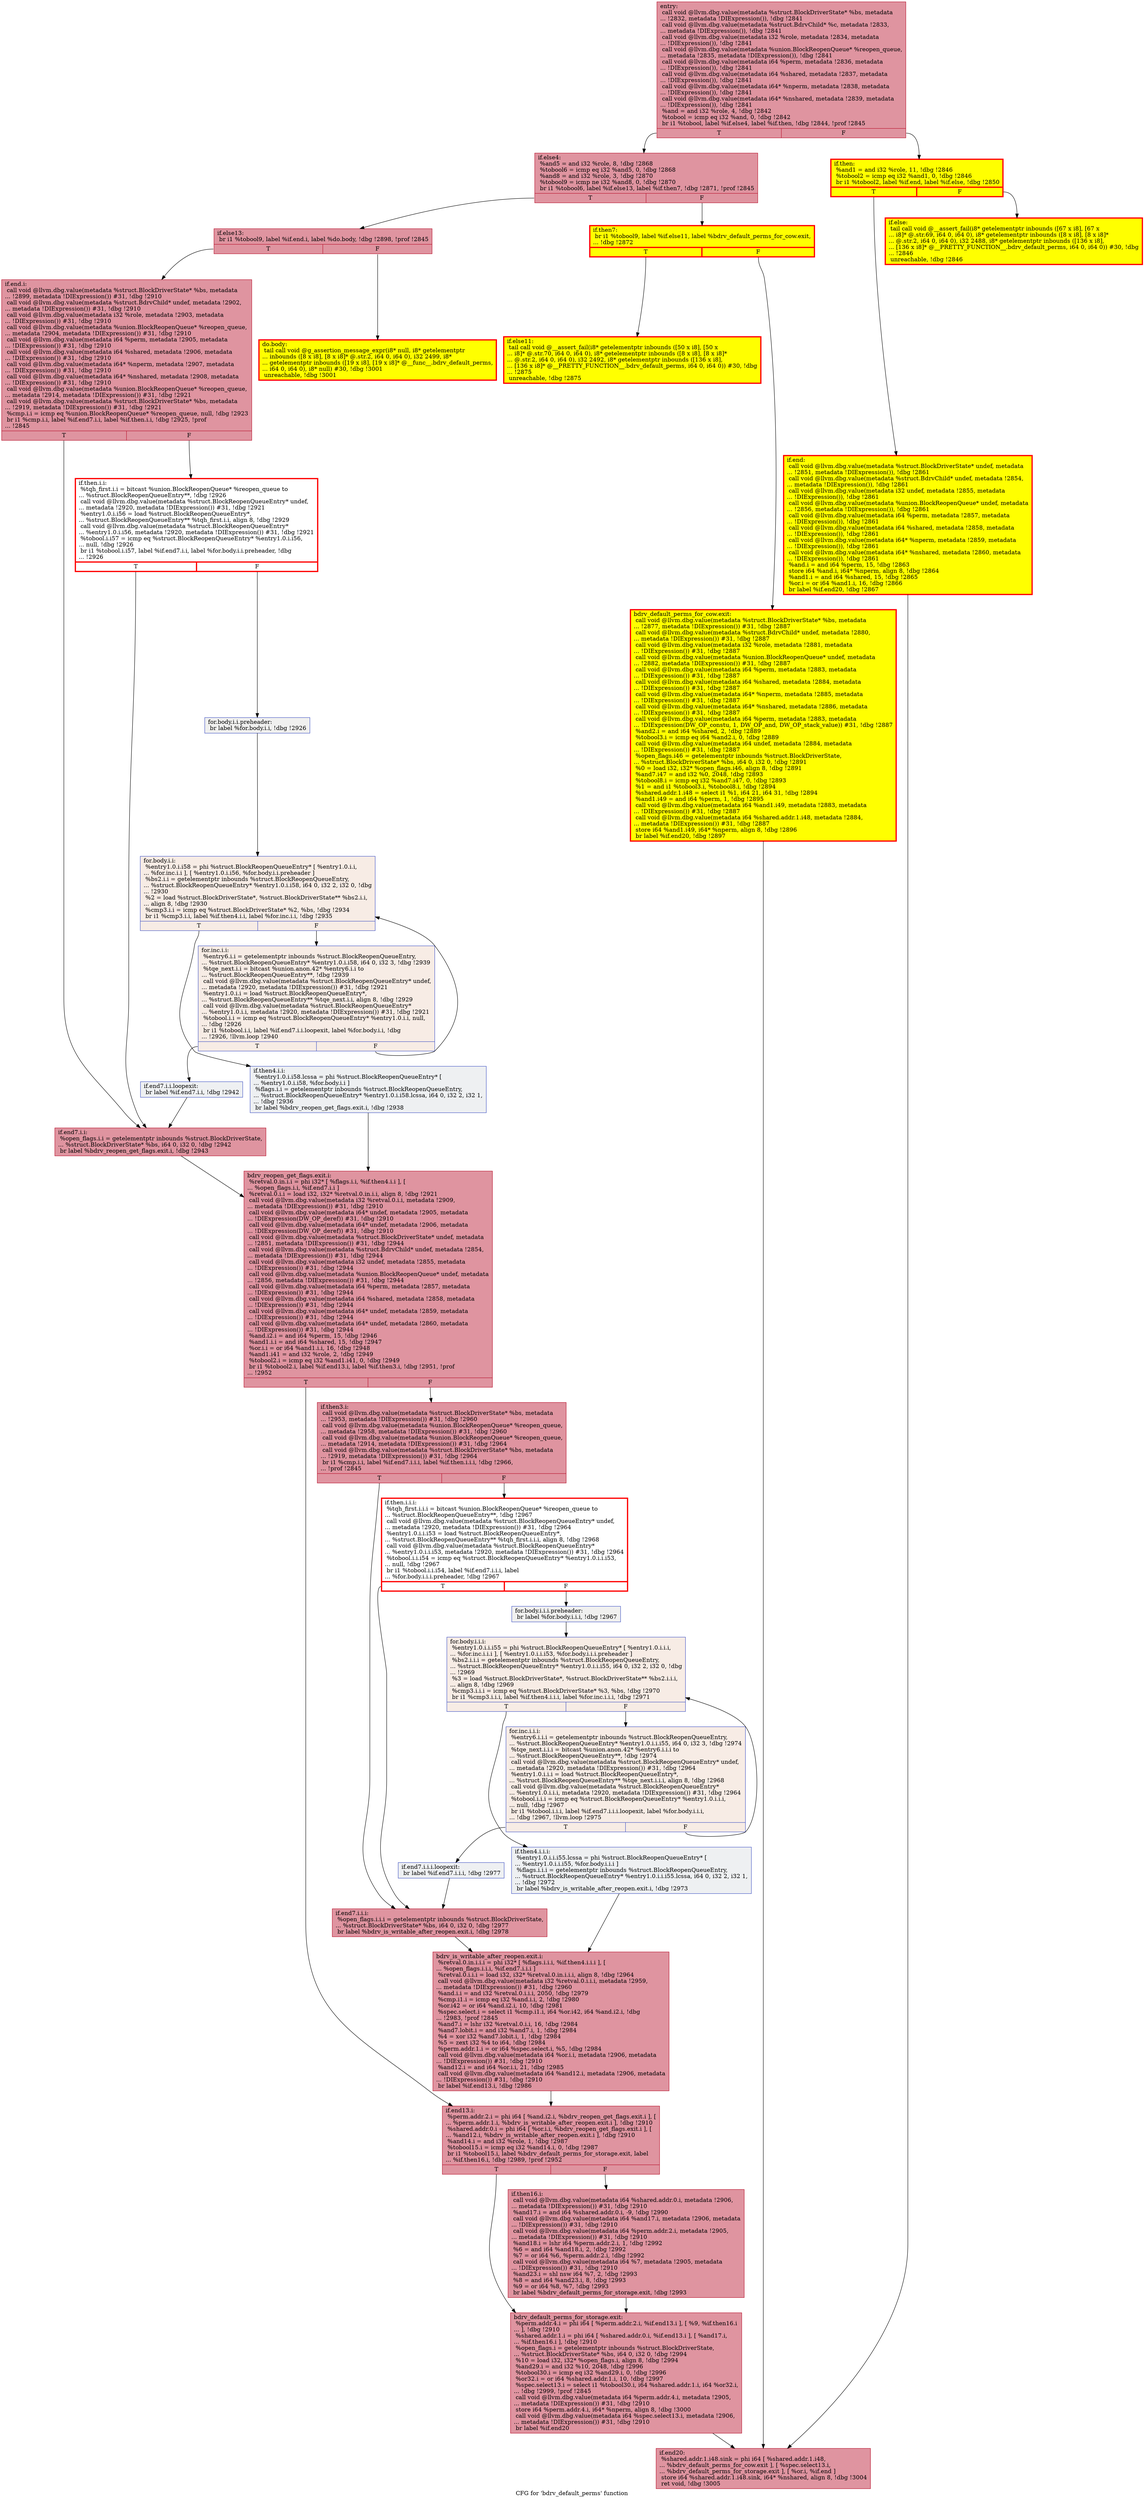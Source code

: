 digraph "CFG for 'bdrv_default_perms' function" {
	label="CFG for 'bdrv_default_perms' function";

	Node0x55906e36ca10 [shape=record,color="#b70d28ff", style=filled, fillcolor="#b70d2870",label="{entry:\l  call void @llvm.dbg.value(metadata %struct.BlockDriverState* %bs, metadata\l... !2832, metadata !DIExpression()), !dbg !2841\l  call void @llvm.dbg.value(metadata %struct.BdrvChild* %c, metadata !2833,\l... metadata !DIExpression()), !dbg !2841\l  call void @llvm.dbg.value(metadata i32 %role, metadata !2834, metadata\l... !DIExpression()), !dbg !2841\l  call void @llvm.dbg.value(metadata %union.BlockReopenQueue* %reopen_queue,\l... metadata !2835, metadata !DIExpression()), !dbg !2841\l  call void @llvm.dbg.value(metadata i64 %perm, metadata !2836, metadata\l... !DIExpression()), !dbg !2841\l  call void @llvm.dbg.value(metadata i64 %shared, metadata !2837, metadata\l... !DIExpression()), !dbg !2841\l  call void @llvm.dbg.value(metadata i64* %nperm, metadata !2838, metadata\l... !DIExpression()), !dbg !2841\l  call void @llvm.dbg.value(metadata i64* %nshared, metadata !2839, metadata\l... !DIExpression()), !dbg !2841\l  %and = and i32 %role, 4, !dbg !2842\l  %tobool = icmp eq i32 %and, 0, !dbg !2842\l  br i1 %tobool, label %if.else4, label %if.then, !dbg !2844, !prof !2845\l|{<s0>T|<s1>F}}"];
	Node0x55906e36ca10:s0 -> Node0x55906e371370;
	Node0x55906e36ca10:s1 -> Node0x55906e371290;
	Node0x55906e371290 [shape=record,penwidth=3.0, style="filled", color="red", fillcolor="yellow",label="{if.then:                                          \l  %and1 = and i32 %role, 11, !dbg !2846\l  %tobool2 = icmp eq i32 %and1, 0, !dbg !2846\l  br i1 %tobool2, label %if.end, label %if.else, !dbg !2850\l|{<s0>T|<s1>F}}"];
	Node0x55906e371290:s0 -> Node0x55906e37a1b0;
	Node0x55906e371290:s1 -> Node0x55906e37a220;
	Node0x55906e37a220 [shape=record,penwidth=3.0, style="filled", color="red", fillcolor="yellow",label="{if.else:                                          \l  tail call void @__assert_fail(i8* getelementptr inbounds ([67 x i8], [67 x\l... i8]* @.str.69, i64 0, i64 0), i8* getelementptr inbounds ([8 x i8], [8 x i8]*\l... @.str.2, i64 0, i64 0), i32 2488, i8* getelementptr inbounds ([136 x i8],\l... [136 x i8]* @__PRETTY_FUNCTION__.bdrv_default_perms, i64 0, i64 0)) #30, !dbg\l... !2846\l  unreachable, !dbg !2846\l}"];
	Node0x55906e37a1b0 [shape=record,penwidth=3.0, style="filled", color="red", fillcolor="yellow",label="{if.end:                                           \l  call void @llvm.dbg.value(metadata %struct.BlockDriverState* undef, metadata\l... !2851, metadata !DIExpression()), !dbg !2861\l  call void @llvm.dbg.value(metadata %struct.BdrvChild* undef, metadata !2854,\l... metadata !DIExpression()), !dbg !2861\l  call void @llvm.dbg.value(metadata i32 undef, metadata !2855, metadata\l... !DIExpression()), !dbg !2861\l  call void @llvm.dbg.value(metadata %union.BlockReopenQueue* undef, metadata\l... !2856, metadata !DIExpression()), !dbg !2861\l  call void @llvm.dbg.value(metadata i64 %perm, metadata !2857, metadata\l... !DIExpression()), !dbg !2861\l  call void @llvm.dbg.value(metadata i64 %shared, metadata !2858, metadata\l... !DIExpression()), !dbg !2861\l  call void @llvm.dbg.value(metadata i64* %nperm, metadata !2859, metadata\l... !DIExpression()), !dbg !2861\l  call void @llvm.dbg.value(metadata i64* %nshared, metadata !2860, metadata\l... !DIExpression()), !dbg !2861\l  %and.i = and i64 %perm, 15, !dbg !2863\l  store i64 %and.i, i64* %nperm, align 8, !dbg !2864\l  %and1.i = and i64 %shared, 15, !dbg !2865\l  %or.i = or i64 %and1.i, 16, !dbg !2866\l  br label %if.end20, !dbg !2867\l}"];
	Node0x55906e37a1b0 -> Node0x55906e371300;
	Node0x55906e371370 [shape=record,color="#b70d28ff", style=filled, fillcolor="#b70d2870",label="{if.else4:                                         \l  %and5 = and i32 %role, 8, !dbg !2868\l  %tobool6 = icmp eq i32 %and5, 0, !dbg !2868\l  %and8 = and i32 %role, 3, !dbg !2870\l  %tobool9 = icmp ne i32 %and8, 0, !dbg !2870\l  br i1 %tobool6, label %if.else13, label %if.then7, !dbg !2871, !prof !2845\l|{<s0>T|<s1>F}}"];
	Node0x55906e371370:s0 -> Node0x55906e37d1b0;
	Node0x55906e371370:s1 -> Node0x55906e35c300;
	Node0x55906e35c300 [shape=record,penwidth=3.0, style="filled", color="red", fillcolor="yellow",label="{if.then7:                                         \l  br i1 %tobool9, label %if.else11, label %bdrv_default_perms_for_cow.exit,\l... !dbg !2872\l|{<s0>T|<s1>F}}"];
	Node0x55906e35c300:s0 -> Node0x55906e37d610;
	Node0x55906e35c300:s1 -> Node0x55906e346310;
	Node0x55906e37d610 [shape=record,penwidth=3.0, style="filled", color="red", fillcolor="yellow",label="{if.else11:                                        \l  tail call void @__assert_fail(i8* getelementptr inbounds ([50 x i8], [50 x\l... i8]* @.str.70, i64 0, i64 0), i8* getelementptr inbounds ([8 x i8], [8 x i8]*\l... @.str.2, i64 0, i64 0), i32 2492, i8* getelementptr inbounds ([136 x i8],\l... [136 x i8]* @__PRETTY_FUNCTION__.bdrv_default_perms, i64 0, i64 0)) #30, !dbg\l... !2875\l  unreachable, !dbg !2875\l}"];
	Node0x55906e346310 [shape=record,penwidth=3.0, style="filled", color="red", fillcolor="yellow",label="{bdrv_default_perms_for_cow.exit:                  \l  call void @llvm.dbg.value(metadata %struct.BlockDriverState* %bs, metadata\l... !2877, metadata !DIExpression()) #31, !dbg !2887\l  call void @llvm.dbg.value(metadata %struct.BdrvChild* undef, metadata !2880,\l... metadata !DIExpression()) #31, !dbg !2887\l  call void @llvm.dbg.value(metadata i32 %role, metadata !2881, metadata\l... !DIExpression()) #31, !dbg !2887\l  call void @llvm.dbg.value(metadata %union.BlockReopenQueue* undef, metadata\l... !2882, metadata !DIExpression()) #31, !dbg !2887\l  call void @llvm.dbg.value(metadata i64 %perm, metadata !2883, metadata\l... !DIExpression()) #31, !dbg !2887\l  call void @llvm.dbg.value(metadata i64 %shared, metadata !2884, metadata\l... !DIExpression()) #31, !dbg !2887\l  call void @llvm.dbg.value(metadata i64* %nperm, metadata !2885, metadata\l... !DIExpression()) #31, !dbg !2887\l  call void @llvm.dbg.value(metadata i64* %nshared, metadata !2886, metadata\l... !DIExpression()) #31, !dbg !2887\l  call void @llvm.dbg.value(metadata i64 %perm, metadata !2883, metadata\l... !DIExpression(DW_OP_constu, 1, DW_OP_and, DW_OP_stack_value)) #31, !dbg !2887\l  %and2.i = and i64 %shared, 2, !dbg !2889\l  %tobool3.i = icmp eq i64 %and2.i, 0, !dbg !2889\l  call void @llvm.dbg.value(metadata i64 undef, metadata !2884, metadata\l... !DIExpression()) #31, !dbg !2887\l  %open_flags.i46 = getelementptr inbounds %struct.BlockDriverState,\l... %struct.BlockDriverState* %bs, i64 0, i32 0, !dbg !2891\l  %0 = load i32, i32* %open_flags.i46, align 8, !dbg !2891\l  %and7.i47 = and i32 %0, 2048, !dbg !2893\l  %tobool8.i = icmp eq i32 %and7.i47, 0, !dbg !2893\l  %1 = and i1 %tobool3.i, %tobool8.i, !dbg !2894\l  %shared.addr.1.i48 = select i1 %1, i64 21, i64 31, !dbg !2894\l  %and1.i49 = and i64 %perm, 1, !dbg !2895\l  call void @llvm.dbg.value(metadata i64 %and1.i49, metadata !2883, metadata\l... !DIExpression()) #31, !dbg !2887\l  call void @llvm.dbg.value(metadata i64 %shared.addr.1.i48, metadata !2884,\l... metadata !DIExpression()) #31, !dbg !2887\l  store i64 %and1.i49, i64* %nperm, align 8, !dbg !2896\l  br label %if.end20, !dbg !2897\l}"];
	Node0x55906e346310 -> Node0x55906e371300;
	Node0x55906e37d1b0 [shape=record,color="#b70d28ff", style=filled, fillcolor="#b70d2870",label="{if.else13:                                        \l  br i1 %tobool9, label %if.end.i, label %do.body, !dbg !2898, !prof !2845\l|{<s0>T|<s1>F}}"];
	Node0x55906e37d1b0:s0 -> Node0x55906e891b20;
	Node0x55906e37d1b0:s1 -> Node0x55906e37f620;
	Node0x55906e891b20 [shape=record,color="#b70d28ff", style=filled, fillcolor="#b70d2870",label="{if.end.i:                                         \l  call void @llvm.dbg.value(metadata %struct.BlockDriverState* %bs, metadata\l... !2899, metadata !DIExpression()) #31, !dbg !2910\l  call void @llvm.dbg.value(metadata %struct.BdrvChild* undef, metadata !2902,\l... metadata !DIExpression()) #31, !dbg !2910\l  call void @llvm.dbg.value(metadata i32 %role, metadata !2903, metadata\l... !DIExpression()) #31, !dbg !2910\l  call void @llvm.dbg.value(metadata %union.BlockReopenQueue* %reopen_queue,\l... metadata !2904, metadata !DIExpression()) #31, !dbg !2910\l  call void @llvm.dbg.value(metadata i64 %perm, metadata !2905, metadata\l... !DIExpression()) #31, !dbg !2910\l  call void @llvm.dbg.value(metadata i64 %shared, metadata !2906, metadata\l... !DIExpression()) #31, !dbg !2910\l  call void @llvm.dbg.value(metadata i64* %nperm, metadata !2907, metadata\l... !DIExpression()) #31, !dbg !2910\l  call void @llvm.dbg.value(metadata i64* %nshared, metadata !2908, metadata\l... !DIExpression()) #31, !dbg !2910\l  call void @llvm.dbg.value(metadata %union.BlockReopenQueue* %reopen_queue,\l... metadata !2914, metadata !DIExpression()) #31, !dbg !2921\l  call void @llvm.dbg.value(metadata %struct.BlockDriverState* %bs, metadata\l... !2919, metadata !DIExpression()) #31, !dbg !2921\l  %cmp.i.i = icmp eq %union.BlockReopenQueue* %reopen_queue, null, !dbg !2923\l  br i1 %cmp.i.i, label %if.end7.i.i, label %if.then.i.i, !dbg !2925, !prof\l... !2845\l|{<s0>T|<s1>F}}"];
	Node0x55906e891b20:s0 -> Node0x55906e9899e0;
	Node0x55906e891b20:s1 -> Node0x55906e8e5670;
	Node0x55906e8e5670 [shape=record,penwidth=3.0, color="red",label="{if.then.i.i:                                      \l  %tqh_first.i.i = bitcast %union.BlockReopenQueue* %reopen_queue to\l... %struct.BlockReopenQueueEntry**, !dbg !2926\l  call void @llvm.dbg.value(metadata %struct.BlockReopenQueueEntry* undef,\l... metadata !2920, metadata !DIExpression()) #31, !dbg !2921\l  %entry1.0.i.i56 = load %struct.BlockReopenQueueEntry*,\l... %struct.BlockReopenQueueEntry** %tqh_first.i.i, align 8, !dbg !2929\l  call void @llvm.dbg.value(metadata %struct.BlockReopenQueueEntry*\l... %entry1.0.i.i56, metadata !2920, metadata !DIExpression()) #31, !dbg !2921\l  %tobool.i.i57 = icmp eq %struct.BlockReopenQueueEntry* %entry1.0.i.i56,\l... null, !dbg !2926\l  br i1 %tobool.i.i57, label %if.end7.i.i, label %for.body.i.i.preheader, !dbg\l... !2926\l|{<s0>T|<s1>F}}"];
	Node0x55906e8e5670:s0 -> Node0x55906e9899e0;
	Node0x55906e8e5670:s1 -> Node0x55906e8e7940;
	Node0x55906e8e7940 [shape=record,color="#3d50c3ff", style=filled, fillcolor="#dedcdb70",label="{for.body.i.i.preheader:                           \l  br label %for.body.i.i, !dbg !2926\l}"];
	Node0x55906e8e7940 -> Node0x55906e8cb000;
	Node0x55906e8cb000 [shape=record,color="#3d50c3ff", style=filled, fillcolor="#ecd3c570",label="{for.body.i.i:                                     \l  %entry1.0.i.i58 = phi %struct.BlockReopenQueueEntry* [ %entry1.0.i.i,\l... %for.inc.i.i ], [ %entry1.0.i.i56, %for.body.i.i.preheader ]\l  %bs2.i.i = getelementptr inbounds %struct.BlockReopenQueueEntry,\l... %struct.BlockReopenQueueEntry* %entry1.0.i.i58, i64 0, i32 2, i32 0, !dbg\l... !2930\l  %2 = load %struct.BlockDriverState*, %struct.BlockDriverState** %bs2.i.i,\l... align 8, !dbg !2930\l  %cmp3.i.i = icmp eq %struct.BlockDriverState* %2, %bs, !dbg !2934\l  br i1 %cmp3.i.i, label %if.then4.i.i, label %for.inc.i.i, !dbg !2935\l|{<s0>T|<s1>F}}"];
	Node0x55906e8cb000:s0 -> Node0x55906e5a0270;
	Node0x55906e8cb000:s1 -> Node0x55906e941870;
	Node0x55906e5a0270 [shape=record,color="#3d50c3ff", style=filled, fillcolor="#d9dce170",label="{if.then4.i.i:                                     \l  %entry1.0.i.i58.lcssa = phi %struct.BlockReopenQueueEntry* [\l... %entry1.0.i.i58, %for.body.i.i ]\l  %flags.i.i = getelementptr inbounds %struct.BlockReopenQueueEntry,\l... %struct.BlockReopenQueueEntry* %entry1.0.i.i58.lcssa, i64 0, i32 2, i32 1,\l... !dbg !2936\l  br label %bdrv_reopen_get_flags.exit.i, !dbg !2938\l}"];
	Node0x55906e5a0270 -> Node0x55906e59e4f0;
	Node0x55906e941870 [shape=record,color="#3d50c3ff", style=filled, fillcolor="#ecd3c570",label="{for.inc.i.i:                                      \l  %entry6.i.i = getelementptr inbounds %struct.BlockReopenQueueEntry,\l... %struct.BlockReopenQueueEntry* %entry1.0.i.i58, i64 0, i32 3, !dbg !2939\l  %tqe_next.i.i = bitcast %union.anon.42* %entry6.i.i to\l... %struct.BlockReopenQueueEntry**, !dbg !2939\l  call void @llvm.dbg.value(metadata %struct.BlockReopenQueueEntry* undef,\l... metadata !2920, metadata !DIExpression()) #31, !dbg !2921\l  %entry1.0.i.i = load %struct.BlockReopenQueueEntry*,\l... %struct.BlockReopenQueueEntry** %tqe_next.i.i, align 8, !dbg !2929\l  call void @llvm.dbg.value(metadata %struct.BlockReopenQueueEntry*\l... %entry1.0.i.i, metadata !2920, metadata !DIExpression()) #31, !dbg !2921\l  %tobool.i.i = icmp eq %struct.BlockReopenQueueEntry* %entry1.0.i.i, null,\l... !dbg !2926\l  br i1 %tobool.i.i, label %if.end7.i.i.loopexit, label %for.body.i.i, !dbg\l... !2926, !llvm.loop !2940\l|{<s0>T|<s1>F}}"];
	Node0x55906e941870:s0 -> Node0x55906e4fc090;
	Node0x55906e941870:s1 -> Node0x55906e8cb000;
	Node0x55906e4fc090 [shape=record,color="#3d50c3ff", style=filled, fillcolor="#d9dce170",label="{if.end7.i.i.loopexit:                             \l  br label %if.end7.i.i, !dbg !2942\l}"];
	Node0x55906e4fc090 -> Node0x55906e9899e0;
	Node0x55906e9899e0 [shape=record,color="#b70d28ff", style=filled, fillcolor="#b70d2870",label="{if.end7.i.i:                                      \l  %open_flags.i.i = getelementptr inbounds %struct.BlockDriverState,\l... %struct.BlockDriverState* %bs, i64 0, i32 0, !dbg !2942\l  br label %bdrv_reopen_get_flags.exit.i, !dbg !2943\l}"];
	Node0x55906e9899e0 -> Node0x55906e59e4f0;
	Node0x55906e59e4f0 [shape=record,color="#b70d28ff", style=filled, fillcolor="#b70d2870",label="{bdrv_reopen_get_flags.exit.i:                     \l  %retval.0.in.i.i = phi i32* [ %flags.i.i, %if.then4.i.i ], [\l... %open_flags.i.i, %if.end7.i.i ]\l  %retval.0.i.i = load i32, i32* %retval.0.in.i.i, align 8, !dbg !2921\l  call void @llvm.dbg.value(metadata i32 %retval.0.i.i, metadata !2909,\l... metadata !DIExpression()) #31, !dbg !2910\l  call void @llvm.dbg.value(metadata i64* undef, metadata !2905, metadata\l... !DIExpression(DW_OP_deref)) #31, !dbg !2910\l  call void @llvm.dbg.value(metadata i64* undef, metadata !2906, metadata\l... !DIExpression(DW_OP_deref)) #31, !dbg !2910\l  call void @llvm.dbg.value(metadata %struct.BlockDriverState* undef, metadata\l... !2851, metadata !DIExpression()) #31, !dbg !2944\l  call void @llvm.dbg.value(metadata %struct.BdrvChild* undef, metadata !2854,\l... metadata !DIExpression()) #31, !dbg !2944\l  call void @llvm.dbg.value(metadata i32 undef, metadata !2855, metadata\l... !DIExpression()) #31, !dbg !2944\l  call void @llvm.dbg.value(metadata %union.BlockReopenQueue* undef, metadata\l... !2856, metadata !DIExpression()) #31, !dbg !2944\l  call void @llvm.dbg.value(metadata i64 %perm, metadata !2857, metadata\l... !DIExpression()) #31, !dbg !2944\l  call void @llvm.dbg.value(metadata i64 %shared, metadata !2858, metadata\l... !DIExpression()) #31, !dbg !2944\l  call void @llvm.dbg.value(metadata i64* undef, metadata !2859, metadata\l... !DIExpression()) #31, !dbg !2944\l  call void @llvm.dbg.value(metadata i64* undef, metadata !2860, metadata\l... !DIExpression()) #31, !dbg !2944\l  %and.i2.i = and i64 %perm, 15, !dbg !2946\l  %and1.i.i = and i64 %shared, 15, !dbg !2947\l  %or.i.i = or i64 %and1.i.i, 16, !dbg !2948\l  %and1.i41 = and i32 %role, 2, !dbg !2949\l  %tobool2.i = icmp eq i32 %and1.i41, 0, !dbg !2949\l  br i1 %tobool2.i, label %if.end13.i, label %if.then3.i, !dbg !2951, !prof\l... !2952\l|{<s0>T|<s1>F}}"];
	Node0x55906e59e4f0:s0 -> Node0x55906e5885c0;
	Node0x55906e59e4f0:s1 -> Node0x55906e4b3340;
	Node0x55906e4b3340 [shape=record,color="#b70d28ff", style=filled, fillcolor="#b70d2870",label="{if.then3.i:                                       \l  call void @llvm.dbg.value(metadata %struct.BlockDriverState* %bs, metadata\l... !2953, metadata !DIExpression()) #31, !dbg !2960\l  call void @llvm.dbg.value(metadata %union.BlockReopenQueue* %reopen_queue,\l... metadata !2958, metadata !DIExpression()) #31, !dbg !2960\l  call void @llvm.dbg.value(metadata %union.BlockReopenQueue* %reopen_queue,\l... metadata !2914, metadata !DIExpression()) #31, !dbg !2964\l  call void @llvm.dbg.value(metadata %struct.BlockDriverState* %bs, metadata\l... !2919, metadata !DIExpression()) #31, !dbg !2964\l  br i1 %cmp.i.i, label %if.end7.i.i.i, label %if.then.i.i.i, !dbg !2966,\l... !prof !2845\l|{<s0>T|<s1>F}}"];
	Node0x55906e4b3340:s0 -> Node0x55906e319510;
	Node0x55906e4b3340:s1 -> Node0x55906e59f9e0;
	Node0x55906e59f9e0 [shape=record,penwidth=3.0, color="red",label="{if.then.i.i.i:                                    \l  %tqh_first.i.i.i = bitcast %union.BlockReopenQueue* %reopen_queue to\l... %struct.BlockReopenQueueEntry**, !dbg !2967\l  call void @llvm.dbg.value(metadata %struct.BlockReopenQueueEntry* undef,\l... metadata !2920, metadata !DIExpression()) #31, !dbg !2964\l  %entry1.0.i.i.i53 = load %struct.BlockReopenQueueEntry*,\l... %struct.BlockReopenQueueEntry** %tqh_first.i.i.i, align 8, !dbg !2968\l  call void @llvm.dbg.value(metadata %struct.BlockReopenQueueEntry*\l... %entry1.0.i.i.i53, metadata !2920, metadata !DIExpression()) #31, !dbg !2964\l  %tobool.i.i.i54 = icmp eq %struct.BlockReopenQueueEntry* %entry1.0.i.i.i53,\l... null, !dbg !2967\l  br i1 %tobool.i.i.i54, label %if.end7.i.i.i, label\l... %for.body.i.i.i.preheader, !dbg !2967\l|{<s0>T|<s1>F}}"];
	Node0x55906e59f9e0:s0 -> Node0x55906e319510;
	Node0x55906e59f9e0:s1 -> Node0x55906e49da00;
	Node0x55906e49da00 [shape=record,color="#3d50c3ff", style=filled, fillcolor="#dedcdb70",label="{for.body.i.i.i.preheader:                         \l  br label %for.body.i.i.i, !dbg !2967\l}"];
	Node0x55906e49da00 -> Node0x55906e59e560;
	Node0x55906e59e560 [shape=record,color="#3d50c3ff", style=filled, fillcolor="#ecd3c570",label="{for.body.i.i.i:                                   \l  %entry1.0.i.i.i55 = phi %struct.BlockReopenQueueEntry* [ %entry1.0.i.i.i,\l... %for.inc.i.i.i ], [ %entry1.0.i.i.i53, %for.body.i.i.i.preheader ]\l  %bs2.i.i.i = getelementptr inbounds %struct.BlockReopenQueueEntry,\l... %struct.BlockReopenQueueEntry* %entry1.0.i.i.i55, i64 0, i32 2, i32 0, !dbg\l... !2969\l  %3 = load %struct.BlockDriverState*, %struct.BlockDriverState** %bs2.i.i.i,\l... align 8, !dbg !2969\l  %cmp3.i.i.i = icmp eq %struct.BlockDriverState* %3, %bs, !dbg !2970\l  br i1 %cmp3.i.i.i, label %if.then4.i.i.i, label %for.inc.i.i.i, !dbg !2971\l|{<s0>T|<s1>F}}"];
	Node0x55906e59e560:s0 -> Node0x55906e4ca620;
	Node0x55906e59e560:s1 -> Node0x55906e812c90;
	Node0x55906e4ca620 [shape=record,color="#3d50c3ff", style=filled, fillcolor="#d9dce170",label="{if.then4.i.i.i:                                   \l  %entry1.0.i.i.i55.lcssa = phi %struct.BlockReopenQueueEntry* [\l... %entry1.0.i.i.i55, %for.body.i.i.i ]\l  %flags.i.i.i = getelementptr inbounds %struct.BlockReopenQueueEntry,\l... %struct.BlockReopenQueueEntry* %entry1.0.i.i.i55.lcssa, i64 0, i32 2, i32 1,\l... !dbg !2972\l  br label %bdrv_is_writable_after_reopen.exit.i, !dbg !2973\l}"];
	Node0x55906e4ca620 -> Node0x55906e93ec40;
	Node0x55906e812c90 [shape=record,color="#3d50c3ff", style=filled, fillcolor="#ecd3c570",label="{for.inc.i.i.i:                                    \l  %entry6.i.i.i = getelementptr inbounds %struct.BlockReopenQueueEntry,\l... %struct.BlockReopenQueueEntry* %entry1.0.i.i.i55, i64 0, i32 3, !dbg !2974\l  %tqe_next.i.i.i = bitcast %union.anon.42* %entry6.i.i.i to\l... %struct.BlockReopenQueueEntry**, !dbg !2974\l  call void @llvm.dbg.value(metadata %struct.BlockReopenQueueEntry* undef,\l... metadata !2920, metadata !DIExpression()) #31, !dbg !2964\l  %entry1.0.i.i.i = load %struct.BlockReopenQueueEntry*,\l... %struct.BlockReopenQueueEntry** %tqe_next.i.i.i, align 8, !dbg !2968\l  call void @llvm.dbg.value(metadata %struct.BlockReopenQueueEntry*\l... %entry1.0.i.i.i, metadata !2920, metadata !DIExpression()) #31, !dbg !2964\l  %tobool.i.i.i = icmp eq %struct.BlockReopenQueueEntry* %entry1.0.i.i.i,\l... null, !dbg !2967\l  br i1 %tobool.i.i.i, label %if.end7.i.i.i.loopexit, label %for.body.i.i.i,\l... !dbg !2967, !llvm.loop !2975\l|{<s0>T|<s1>F}}"];
	Node0x55906e812c90:s0 -> Node0x55906e86e630;
	Node0x55906e812c90:s1 -> Node0x55906e59e560;
	Node0x55906e86e630 [shape=record,color="#3d50c3ff", style=filled, fillcolor="#d9dce170",label="{if.end7.i.i.i.loopexit:                           \l  br label %if.end7.i.i.i, !dbg !2977\l}"];
	Node0x55906e86e630 -> Node0x55906e319510;
	Node0x55906e319510 [shape=record,color="#b70d28ff", style=filled, fillcolor="#b70d2870",label="{if.end7.i.i.i:                                    \l  %open_flags.i.i.i = getelementptr inbounds %struct.BlockDriverState,\l... %struct.BlockDriverState* %bs, i64 0, i32 0, !dbg !2977\l  br label %bdrv_is_writable_after_reopen.exit.i, !dbg !2978\l}"];
	Node0x55906e319510 -> Node0x55906e93ec40;
	Node0x55906e93ec40 [shape=record,color="#b70d28ff", style=filled, fillcolor="#b70d2870",label="{bdrv_is_writable_after_reopen.exit.i:             \l  %retval.0.in.i.i.i = phi i32* [ %flags.i.i.i, %if.then4.i.i.i ], [\l... %open_flags.i.i.i, %if.end7.i.i.i ]\l  %retval.0.i.i.i = load i32, i32* %retval.0.in.i.i.i, align 8, !dbg !2964\l  call void @llvm.dbg.value(metadata i32 %retval.0.i.i.i, metadata !2959,\l... metadata !DIExpression()) #31, !dbg !2960\l  %and.i.i = and i32 %retval.0.i.i.i, 2050, !dbg !2979\l  %cmp.i1.i = icmp eq i32 %and.i.i, 2, !dbg !2980\l  %or.i42 = or i64 %and.i2.i, 10, !dbg !2981\l  %spec.select.i = select i1 %cmp.i1.i, i64 %or.i42, i64 %and.i2.i, !dbg\l... !2983, !prof !2845\l  %and7.i = lshr i32 %retval.0.i.i, 16, !dbg !2984\l  %and7.lobit.i = and i32 %and7.i, 1, !dbg !2984\l  %4 = xor i32 %and7.lobit.i, 1, !dbg !2984\l  %5 = zext i32 %4 to i64, !dbg !2984\l  %perm.addr.1.i = or i64 %spec.select.i, %5, !dbg !2984\l  call void @llvm.dbg.value(metadata i64 %or.i.i, metadata !2906, metadata\l... !DIExpression()) #31, !dbg !2910\l  %and12.i = and i64 %or.i.i, 21, !dbg !2985\l  call void @llvm.dbg.value(metadata i64 %and12.i, metadata !2906, metadata\l... !DIExpression()) #31, !dbg !2910\l  br label %if.end13.i, !dbg !2986\l}"];
	Node0x55906e93ec40 -> Node0x55906e5885c0;
	Node0x55906e5885c0 [shape=record,color="#b70d28ff", style=filled, fillcolor="#b70d2870",label="{if.end13.i:                                       \l  %perm.addr.2.i = phi i64 [ %and.i2.i, %bdrv_reopen_get_flags.exit.i ], [\l... %perm.addr.1.i, %bdrv_is_writable_after_reopen.exit.i ], !dbg !2910\l  %shared.addr.0.i = phi i64 [ %or.i.i, %bdrv_reopen_get_flags.exit.i ], [\l... %and12.i, %bdrv_is_writable_after_reopen.exit.i ], !dbg !2910\l  %and14.i = and i32 %role, 1, !dbg !2987\l  %tobool15.i = icmp eq i32 %and14.i, 0, !dbg !2987\l  br i1 %tobool15.i, label %bdrv_default_perms_for_storage.exit, label\l... %if.then16.i, !dbg !2989, !prof !2952\l|{<s0>T|<s1>F}}"];
	Node0x55906e5885c0:s0 -> Node0x55906e8cbfc0;
	Node0x55906e5885c0:s1 -> Node0x55906e7f07f0;
	Node0x55906e7f07f0 [shape=record,color="#b70d28ff", style=filled, fillcolor="#b70d2870",label="{if.then16.i:                                      \l  call void @llvm.dbg.value(metadata i64 %shared.addr.0.i, metadata !2906,\l... metadata !DIExpression()) #31, !dbg !2910\l  %and17.i = and i64 %shared.addr.0.i, -9, !dbg !2990\l  call void @llvm.dbg.value(metadata i64 %and17.i, metadata !2906, metadata\l... !DIExpression()) #31, !dbg !2910\l  call void @llvm.dbg.value(metadata i64 %perm.addr.2.i, metadata !2905,\l... metadata !DIExpression()) #31, !dbg !2910\l  %and18.i = lshr i64 %perm.addr.2.i, 1, !dbg !2992\l  %6 = and i64 %and18.i, 2, !dbg !2992\l  %7 = or i64 %6, %perm.addr.2.i, !dbg !2992\l  call void @llvm.dbg.value(metadata i64 %7, metadata !2905, metadata\l... !DIExpression()) #31, !dbg !2910\l  %and23.i = shl nsw i64 %7, 2, !dbg !2993\l  %8 = and i64 %and23.i, 8, !dbg !2993\l  %9 = or i64 %8, %7, !dbg !2993\l  br label %bdrv_default_perms_for_storage.exit, !dbg !2993\l}"];
	Node0x55906e7f07f0 -> Node0x55906e8cbfc0;
	Node0x55906e8cbfc0 [shape=record,color="#b70d28ff", style=filled, fillcolor="#b70d2870",label="{bdrv_default_perms_for_storage.exit:              \l  %perm.addr.4.i = phi i64 [ %perm.addr.2.i, %if.end13.i ], [ %9, %if.then16.i\l... ], !dbg !2910\l  %shared.addr.1.i = phi i64 [ %shared.addr.0.i, %if.end13.i ], [ %and17.i,\l... %if.then16.i ], !dbg !2910\l  %open_flags.i = getelementptr inbounds %struct.BlockDriverState,\l... %struct.BlockDriverState* %bs, i64 0, i32 0, !dbg !2994\l  %10 = load i32, i32* %open_flags.i, align 8, !dbg !2994\l  %and29.i = and i32 %10, 2048, !dbg !2996\l  %tobool30.i = icmp eq i32 %and29.i, 0, !dbg !2996\l  %or32.i = or i64 %shared.addr.1.i, 10, !dbg !2997\l  %spec.select13.i = select i1 %tobool30.i, i64 %shared.addr.1.i, i64 %or32.i,\l... !dbg !2999, !prof !2845\l  call void @llvm.dbg.value(metadata i64 %perm.addr.4.i, metadata !2905,\l... metadata !DIExpression()) #31, !dbg !2910\l  store i64 %perm.addr.4.i, i64* %nperm, align 8, !dbg !3000\l  call void @llvm.dbg.value(metadata i64 %spec.select13.i, metadata !2906,\l... metadata !DIExpression()) #31, !dbg !2910\l  br label %if.end20\l}"];
	Node0x55906e8cbfc0 -> Node0x55906e371300;
	Node0x55906e37f620 [shape=record,penwidth=3.0, style="filled", color="red", fillcolor="yellow",label="{do.body:                                          \l  tail call void @g_assertion_message_expr(i8* null, i8* getelementptr\l... inbounds ([8 x i8], [8 x i8]* @.str.2, i64 0, i64 0), i32 2499, i8*\l... getelementptr inbounds ([19 x i8], [19 x i8]* @__func__.bdrv_default_perms,\l... i64 0, i64 0), i8* null) #30, !dbg !3001\l  unreachable, !dbg !3001\l}"];
	Node0x55906e371300 [shape=record,color="#b70d28ff", style=filled, fillcolor="#b70d2870",label="{if.end20:                                         \l  %shared.addr.1.i48.sink = phi i64 [ %shared.addr.1.i48,\l... %bdrv_default_perms_for_cow.exit ], [ %spec.select13.i,\l... %bdrv_default_perms_for_storage.exit ], [ %or.i, %if.end ]\l  store i64 %shared.addr.1.i48.sink, i64* %nshared, align 8, !dbg !3004\l  ret void, !dbg !3005\l}"];
}
